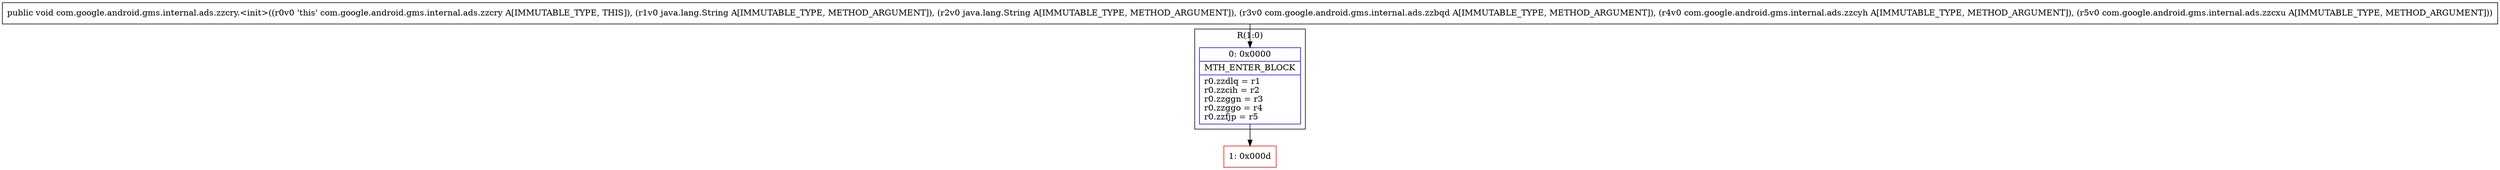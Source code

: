 digraph "CFG forcom.google.android.gms.internal.ads.zzcry.\<init\>(Ljava\/lang\/String;Ljava\/lang\/String;Lcom\/google\/android\/gms\/internal\/ads\/zzbqd;Lcom\/google\/android\/gms\/internal\/ads\/zzcyh;Lcom\/google\/android\/gms\/internal\/ads\/zzcxu;)V" {
subgraph cluster_Region_285293187 {
label = "R(1:0)";
node [shape=record,color=blue];
Node_0 [shape=record,label="{0\:\ 0x0000|MTH_ENTER_BLOCK\l|r0.zzdlq = r1\lr0.zzcih = r2\lr0.zzggn = r3\lr0.zzggo = r4\lr0.zzfjp = r5\l}"];
}
Node_1 [shape=record,color=red,label="{1\:\ 0x000d}"];
MethodNode[shape=record,label="{public void com.google.android.gms.internal.ads.zzcry.\<init\>((r0v0 'this' com.google.android.gms.internal.ads.zzcry A[IMMUTABLE_TYPE, THIS]), (r1v0 java.lang.String A[IMMUTABLE_TYPE, METHOD_ARGUMENT]), (r2v0 java.lang.String A[IMMUTABLE_TYPE, METHOD_ARGUMENT]), (r3v0 com.google.android.gms.internal.ads.zzbqd A[IMMUTABLE_TYPE, METHOD_ARGUMENT]), (r4v0 com.google.android.gms.internal.ads.zzcyh A[IMMUTABLE_TYPE, METHOD_ARGUMENT]), (r5v0 com.google.android.gms.internal.ads.zzcxu A[IMMUTABLE_TYPE, METHOD_ARGUMENT])) }"];
MethodNode -> Node_0;
Node_0 -> Node_1;
}

